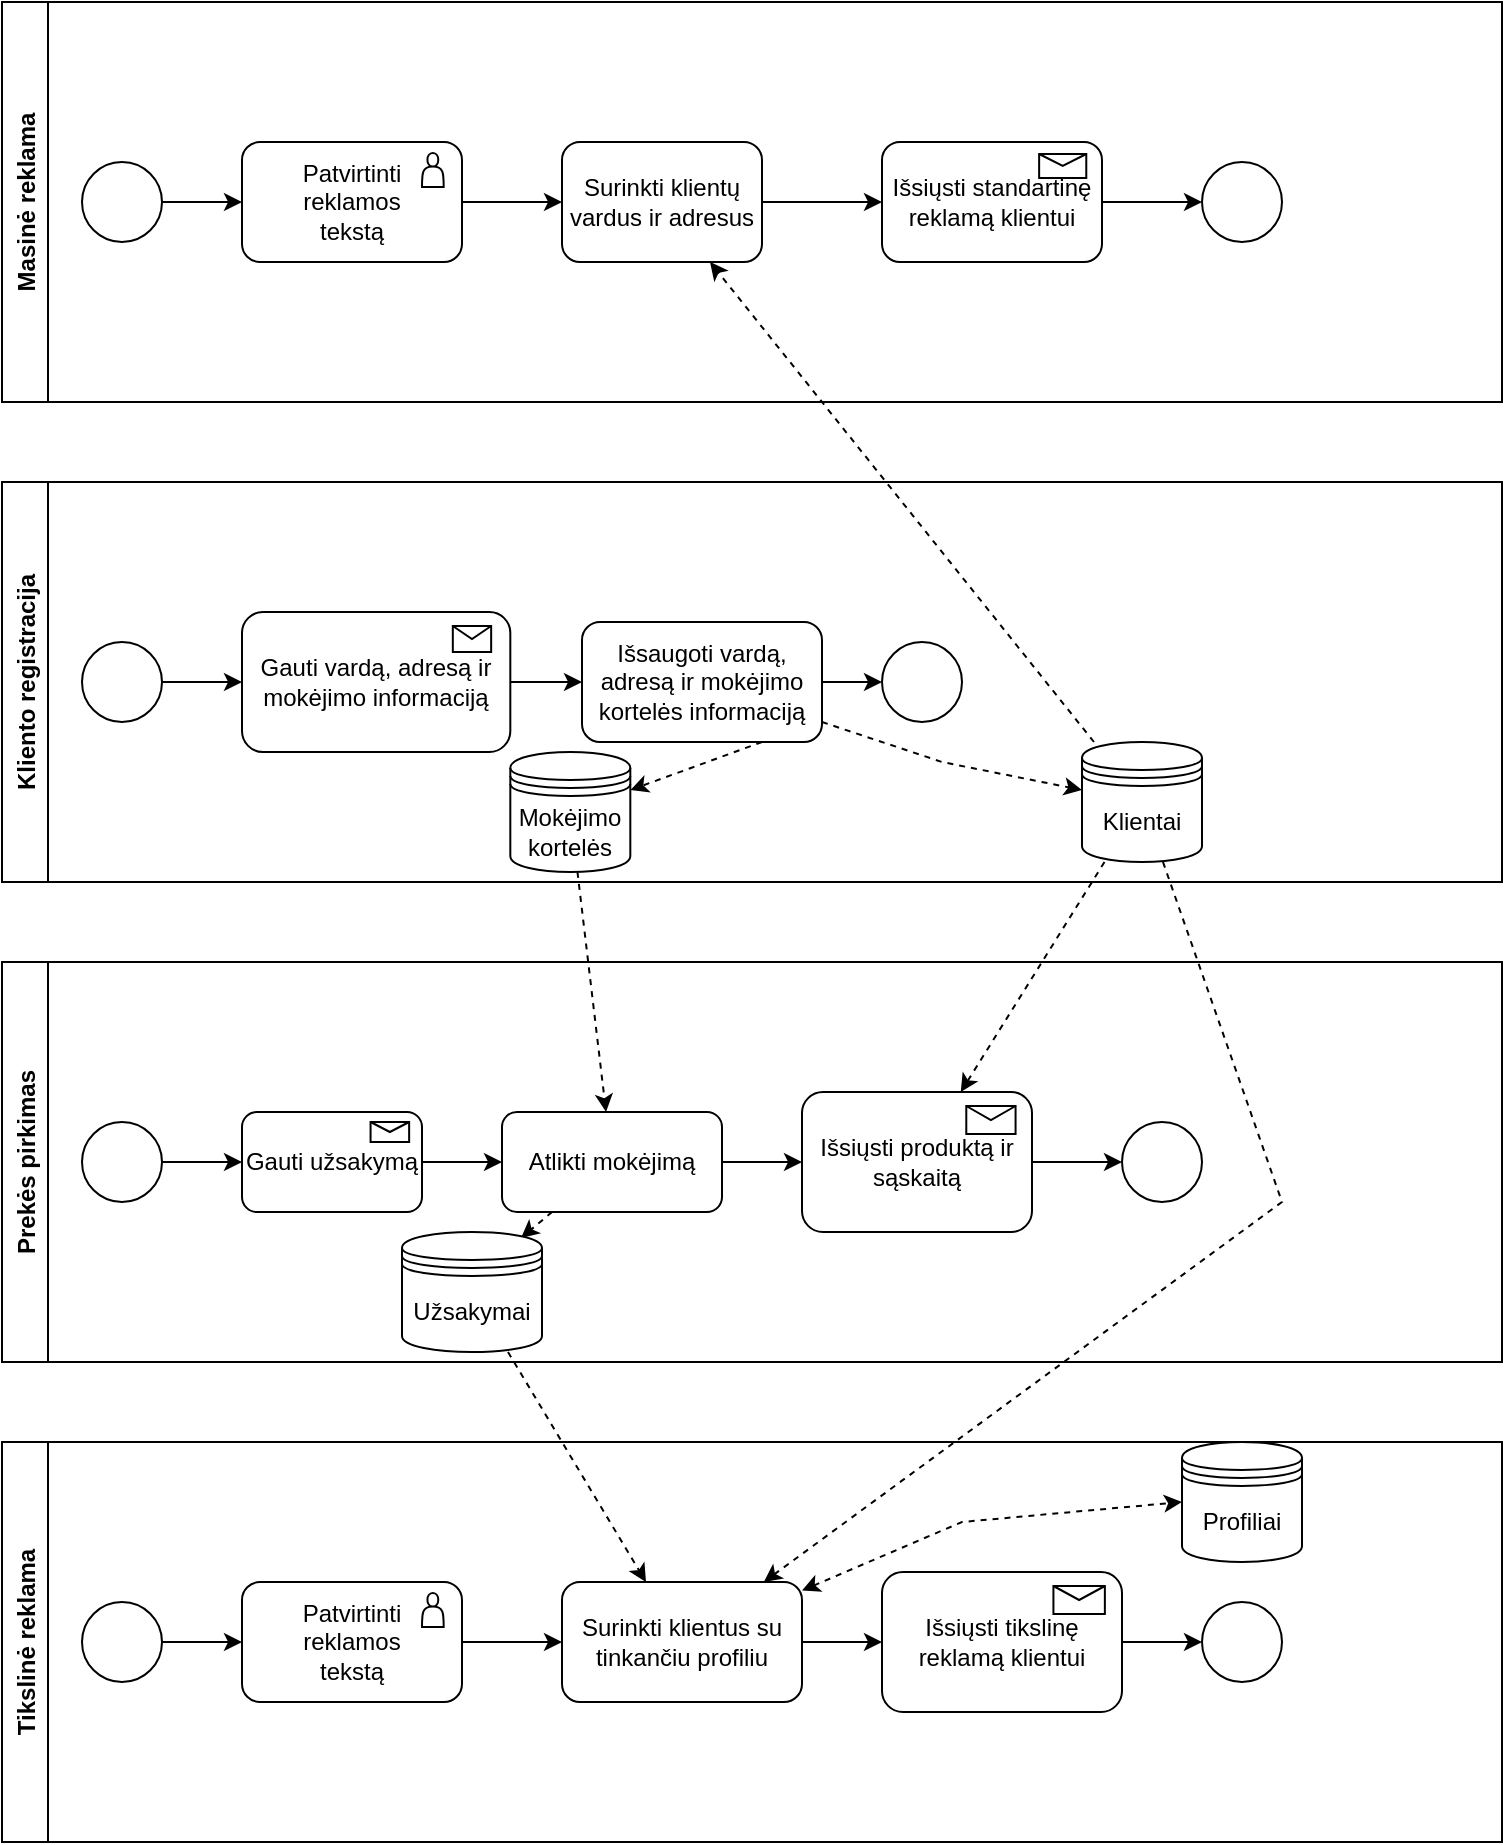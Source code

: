 <mxfile version="15.8.3" type="device"><diagram id="aukU-R9dFF7EcsHa72H1" name="Page-1"><mxGraphModel dx="1422" dy="774" grid="1" gridSize="10" guides="1" tooltips="1" connect="1" arrows="1" fold="1" page="1" pageScale="1" pageWidth="850" pageHeight="1100" math="0" shadow="0"><root><mxCell id="0"/><mxCell id="1" parent="0"/><mxCell id="aZJAlYK__8ABpG7Ray4E-1" value="Masinė reklama" style="swimlane;horizontal=0;" vertex="1" parent="1"><mxGeometry x="120" y="80" width="750" height="200" as="geometry"/></mxCell><mxCell id="aZJAlYK__8ABpG7Ray4E-44" style="edgeStyle=orthogonalEdgeStyle;rounded=0;orthogonalLoop=1;jettySize=auto;html=1;" edge="1" parent="aZJAlYK__8ABpG7Ray4E-1" source="aZJAlYK__8ABpG7Ray4E-5" target="aZJAlYK__8ABpG7Ray4E-9"><mxGeometry relative="1" as="geometry"/></mxCell><mxCell id="aZJAlYK__8ABpG7Ray4E-5" value="" style="ellipse;whiteSpace=wrap;html=1;" vertex="1" parent="aZJAlYK__8ABpG7Ray4E-1"><mxGeometry x="40" y="80" width="40" height="40" as="geometry"/></mxCell><mxCell id="aZJAlYK__8ABpG7Ray4E-11" value="" style="group" vertex="1" connectable="0" parent="aZJAlYK__8ABpG7Ray4E-1"><mxGeometry x="120" y="70" width="110" height="60" as="geometry"/></mxCell><mxCell id="aZJAlYK__8ABpG7Ray4E-9" value="Patvirtinti &lt;br&gt;reklamos&lt;br&gt;tekstą" style="rounded=1;whiteSpace=wrap;html=1;" vertex="1" parent="aZJAlYK__8ABpG7Ray4E-11"><mxGeometry width="110" height="60" as="geometry"/></mxCell><mxCell id="aZJAlYK__8ABpG7Ray4E-10" value="" style="shape=actor;whiteSpace=wrap;html=1;" vertex="1" parent="aZJAlYK__8ABpG7Ray4E-11"><mxGeometry x="90" y="5.45" width="10.84" height="17.05" as="geometry"/></mxCell><mxCell id="aZJAlYK__8ABpG7Ray4E-46" style="edgeStyle=orthogonalEdgeStyle;rounded=0;orthogonalLoop=1;jettySize=auto;html=1;entryX=0;entryY=0.5;entryDx=0;entryDy=0;" edge="1" parent="aZJAlYK__8ABpG7Ray4E-1" source="aZJAlYK__8ABpG7Ray4E-27" target="aZJAlYK__8ABpG7Ray4E-31"><mxGeometry relative="1" as="geometry"/></mxCell><mxCell id="aZJAlYK__8ABpG7Ray4E-27" value="Surinkti klientų vardus ir adresus" style="rounded=1;whiteSpace=wrap;html=1;" vertex="1" parent="aZJAlYK__8ABpG7Ray4E-1"><mxGeometry x="280" y="70" width="100" height="60" as="geometry"/></mxCell><mxCell id="aZJAlYK__8ABpG7Ray4E-33" value="" style="ellipse;whiteSpace=wrap;html=1;" vertex="1" parent="aZJAlYK__8ABpG7Ray4E-1"><mxGeometry x="600" y="80.0" width="40" height="40" as="geometry"/></mxCell><mxCell id="aZJAlYK__8ABpG7Ray4E-45" style="edgeStyle=orthogonalEdgeStyle;rounded=0;orthogonalLoop=1;jettySize=auto;html=1;" edge="1" parent="aZJAlYK__8ABpG7Ray4E-1" source="aZJAlYK__8ABpG7Ray4E-9" target="aZJAlYK__8ABpG7Ray4E-27"><mxGeometry relative="1" as="geometry"/></mxCell><mxCell id="aZJAlYK__8ABpG7Ray4E-29" value="" style="group" vertex="1" connectable="0" parent="aZJAlYK__8ABpG7Ray4E-1"><mxGeometry x="440" y="70" width="110" height="60" as="geometry"/></mxCell><mxCell id="aZJAlYK__8ABpG7Ray4E-30" value="" style="group" vertex="1" connectable="0" parent="aZJAlYK__8ABpG7Ray4E-29"><mxGeometry width="110" height="60" as="geometry"/></mxCell><mxCell id="aZJAlYK__8ABpG7Ray4E-31" value="Išsiųsti standartinę reklamą klientui" style="rounded=1;whiteSpace=wrap;html=1;" vertex="1" parent="aZJAlYK__8ABpG7Ray4E-30"><mxGeometry width="110" height="60" as="geometry"/></mxCell><mxCell id="aZJAlYK__8ABpG7Ray4E-32" value="" style="shape=message;html=1;whiteSpace=wrap;html=1;outlineConnect=0;" vertex="1" parent="aZJAlYK__8ABpG7Ray4E-30"><mxGeometry x="78.571" y="6.0" width="23.571" height="12.0" as="geometry"/></mxCell><mxCell id="aZJAlYK__8ABpG7Ray4E-47" style="edgeStyle=orthogonalEdgeStyle;rounded=0;orthogonalLoop=1;jettySize=auto;html=1;" edge="1" parent="aZJAlYK__8ABpG7Ray4E-1" source="aZJAlYK__8ABpG7Ray4E-31" target="aZJAlYK__8ABpG7Ray4E-33"><mxGeometry relative="1" as="geometry"/></mxCell><mxCell id="aZJAlYK__8ABpG7Ray4E-2" value="Kliento registracija" style="swimlane;horizontal=0;" vertex="1" parent="1"><mxGeometry x="120" y="320" width="750" height="200" as="geometry"/></mxCell><mxCell id="aZJAlYK__8ABpG7Ray4E-48" style="edgeStyle=orthogonalEdgeStyle;rounded=0;orthogonalLoop=1;jettySize=auto;html=1;" edge="1" parent="aZJAlYK__8ABpG7Ray4E-2" source="aZJAlYK__8ABpG7Ray4E-6" target="aZJAlYK__8ABpG7Ray4E-18"><mxGeometry relative="1" as="geometry"/></mxCell><mxCell id="aZJAlYK__8ABpG7Ray4E-6" value="" style="ellipse;whiteSpace=wrap;html=1;" vertex="1" parent="aZJAlYK__8ABpG7Ray4E-2"><mxGeometry x="40" y="80" width="40" height="40" as="geometry"/></mxCell><mxCell id="aZJAlYK__8ABpG7Ray4E-17" value="" style="group" vertex="1" connectable="0" parent="aZJAlYK__8ABpG7Ray4E-2"><mxGeometry x="120" y="65" width="134.16" height="70" as="geometry"/></mxCell><mxCell id="aZJAlYK__8ABpG7Ray4E-20" value="" style="group" vertex="1" connectable="0" parent="aZJAlYK__8ABpG7Ray4E-17"><mxGeometry width="134.16" height="70" as="geometry"/></mxCell><mxCell id="aZJAlYK__8ABpG7Ray4E-18" value="Gauti vardą, adresą ir mokėjimo informaciją" style="rounded=1;whiteSpace=wrap;html=1;" vertex="1" parent="aZJAlYK__8ABpG7Ray4E-20"><mxGeometry width="134.16" height="70" as="geometry"/></mxCell><mxCell id="aZJAlYK__8ABpG7Ray4E-16" value="" style="shape=message;html=1;whiteSpace=wrap;html=1;outlineConnect=0;" vertex="1" parent="aZJAlYK__8ABpG7Ray4E-20"><mxGeometry x="105.41" y="7" width="19.17" height="13" as="geometry"/></mxCell><mxCell id="aZJAlYK__8ABpG7Ray4E-51" style="edgeStyle=orthogonalEdgeStyle;rounded=0;orthogonalLoop=1;jettySize=auto;html=1;" edge="1" parent="aZJAlYK__8ABpG7Ray4E-2" source="aZJAlYK__8ABpG7Ray4E-26" target="aZJAlYK__8ABpG7Ray4E-50"><mxGeometry relative="1" as="geometry"/></mxCell><mxCell id="aZJAlYK__8ABpG7Ray4E-70" style="edgeStyle=none;rounded=0;orthogonalLoop=1;jettySize=auto;html=1;dashed=1;" edge="1" parent="aZJAlYK__8ABpG7Ray4E-2" source="aZJAlYK__8ABpG7Ray4E-26" target="aZJAlYK__8ABpG7Ray4E-65"><mxGeometry relative="1" as="geometry"><Array as="points"><mxPoint x="470" y="140"/></Array></mxGeometry></mxCell><mxCell id="aZJAlYK__8ABpG7Ray4E-74" style="edgeStyle=none;rounded=0;orthogonalLoop=1;jettySize=auto;html=1;dashed=1;exitX=0.75;exitY=1;exitDx=0;exitDy=0;" edge="1" parent="aZJAlYK__8ABpG7Ray4E-2" source="aZJAlYK__8ABpG7Ray4E-26" target="aZJAlYK__8ABpG7Ray4E-66"><mxGeometry relative="1" as="geometry"><mxPoint x="340" y="150" as="sourcePoint"/></mxGeometry></mxCell><mxCell id="aZJAlYK__8ABpG7Ray4E-26" value="Išsaugoti vardą, adresą ir mokėjimo kortelės informaciją" style="rounded=1;whiteSpace=wrap;html=1;" vertex="1" parent="aZJAlYK__8ABpG7Ray4E-2"><mxGeometry x="290" y="70" width="120" height="60" as="geometry"/></mxCell><mxCell id="aZJAlYK__8ABpG7Ray4E-49" style="edgeStyle=orthogonalEdgeStyle;rounded=0;orthogonalLoop=1;jettySize=auto;html=1;" edge="1" parent="aZJAlYK__8ABpG7Ray4E-2" source="aZJAlYK__8ABpG7Ray4E-18" target="aZJAlYK__8ABpG7Ray4E-26"><mxGeometry relative="1" as="geometry"/></mxCell><mxCell id="aZJAlYK__8ABpG7Ray4E-50" value="" style="ellipse;whiteSpace=wrap;html=1;" vertex="1" parent="aZJAlYK__8ABpG7Ray4E-2"><mxGeometry x="440" y="80" width="40" height="40" as="geometry"/></mxCell><mxCell id="aZJAlYK__8ABpG7Ray4E-66" value="Mokėjimo kortelės" style="shape=datastore;whiteSpace=wrap;html=1;" vertex="1" parent="aZJAlYK__8ABpG7Ray4E-2"><mxGeometry x="254.16" y="135" width="60" height="60" as="geometry"/></mxCell><mxCell id="aZJAlYK__8ABpG7Ray4E-65" value="Klientai" style="shape=datastore;whiteSpace=wrap;html=1;" vertex="1" parent="aZJAlYK__8ABpG7Ray4E-2"><mxGeometry x="540" y="130" width="60" height="60" as="geometry"/></mxCell><mxCell id="aZJAlYK__8ABpG7Ray4E-3" value="Prekės pirkimas" style="swimlane;horizontal=0;" vertex="1" parent="1"><mxGeometry x="120" y="560" width="750" height="200" as="geometry"/></mxCell><mxCell id="aZJAlYK__8ABpG7Ray4E-52" style="edgeStyle=orthogonalEdgeStyle;rounded=0;orthogonalLoop=1;jettySize=auto;html=1;" edge="1" parent="aZJAlYK__8ABpG7Ray4E-3" source="aZJAlYK__8ABpG7Ray4E-7" target="aZJAlYK__8ABpG7Ray4E-23"><mxGeometry relative="1" as="geometry"/></mxCell><mxCell id="aZJAlYK__8ABpG7Ray4E-7" value="" style="ellipse;whiteSpace=wrap;html=1;" vertex="1" parent="aZJAlYK__8ABpG7Ray4E-3"><mxGeometry x="40" y="80" width="40" height="40" as="geometry"/></mxCell><mxCell id="aZJAlYK__8ABpG7Ray4E-54" style="edgeStyle=orthogonalEdgeStyle;rounded=0;orthogonalLoop=1;jettySize=auto;html=1;" edge="1" parent="aZJAlYK__8ABpG7Ray4E-3" source="aZJAlYK__8ABpG7Ray4E-25" target="aZJAlYK__8ABpG7Ray4E-36"><mxGeometry relative="1" as="geometry"/></mxCell><mxCell id="aZJAlYK__8ABpG7Ray4E-76" style="edgeStyle=none;rounded=0;orthogonalLoop=1;jettySize=auto;html=1;dashed=1;entryX=0.85;entryY=0.05;entryDx=0;entryDy=0;entryPerimeter=0;" edge="1" parent="aZJAlYK__8ABpG7Ray4E-3" source="aZJAlYK__8ABpG7Ray4E-25" target="aZJAlYK__8ABpG7Ray4E-67"><mxGeometry relative="1" as="geometry"/></mxCell><mxCell id="aZJAlYK__8ABpG7Ray4E-25" value="Atlikti mokėjimą" style="rounded=1;whiteSpace=wrap;html=1;" vertex="1" parent="aZJAlYK__8ABpG7Ray4E-3"><mxGeometry x="250" y="75" width="110" height="50" as="geometry"/></mxCell><mxCell id="aZJAlYK__8ABpG7Ray4E-21" value="" style="group" vertex="1" connectable="0" parent="aZJAlYK__8ABpG7Ray4E-3"><mxGeometry x="120" y="75" width="90" height="50" as="geometry"/></mxCell><mxCell id="aZJAlYK__8ABpG7Ray4E-22" value="" style="group" vertex="1" connectable="0" parent="aZJAlYK__8ABpG7Ray4E-21"><mxGeometry width="90" height="50" as="geometry"/></mxCell><mxCell id="aZJAlYK__8ABpG7Ray4E-23" value="Gauti užsakymą" style="rounded=1;whiteSpace=wrap;html=1;" vertex="1" parent="aZJAlYK__8ABpG7Ray4E-22"><mxGeometry width="90" height="50" as="geometry"/></mxCell><mxCell id="aZJAlYK__8ABpG7Ray4E-24" value="" style="shape=message;html=1;whiteSpace=wrap;html=1;outlineConnect=0;" vertex="1" parent="aZJAlYK__8ABpG7Ray4E-22"><mxGeometry x="64.286" y="5" width="19.286" height="10" as="geometry"/></mxCell><mxCell id="aZJAlYK__8ABpG7Ray4E-53" style="edgeStyle=orthogonalEdgeStyle;rounded=0;orthogonalLoop=1;jettySize=auto;html=1;entryX=0;entryY=0.5;entryDx=0;entryDy=0;" edge="1" parent="aZJAlYK__8ABpG7Ray4E-3" source="aZJAlYK__8ABpG7Ray4E-23" target="aZJAlYK__8ABpG7Ray4E-25"><mxGeometry relative="1" as="geometry"/></mxCell><mxCell id="aZJAlYK__8ABpG7Ray4E-35" value="" style="group" vertex="1" connectable="0" parent="aZJAlYK__8ABpG7Ray4E-3"><mxGeometry x="400" y="65" width="115" height="70" as="geometry"/></mxCell><mxCell id="aZJAlYK__8ABpG7Ray4E-36" value="Išsiųsti produktą ir sąskaitą" style="rounded=1;whiteSpace=wrap;html=1;" vertex="1" parent="aZJAlYK__8ABpG7Ray4E-35"><mxGeometry width="115" height="70" as="geometry"/></mxCell><mxCell id="aZJAlYK__8ABpG7Ray4E-37" value="" style="shape=message;html=1;whiteSpace=wrap;html=1;outlineConnect=0;" vertex="1" parent="aZJAlYK__8ABpG7Ray4E-35"><mxGeometry x="82.143" y="7" width="24.643" height="14" as="geometry"/></mxCell><mxCell id="aZJAlYK__8ABpG7Ray4E-55" value="" style="ellipse;whiteSpace=wrap;html=1;" vertex="1" parent="aZJAlYK__8ABpG7Ray4E-3"><mxGeometry x="560" y="80" width="40" height="40" as="geometry"/></mxCell><mxCell id="aZJAlYK__8ABpG7Ray4E-56" style="edgeStyle=orthogonalEdgeStyle;rounded=0;orthogonalLoop=1;jettySize=auto;html=1;" edge="1" parent="aZJAlYK__8ABpG7Ray4E-3" source="aZJAlYK__8ABpG7Ray4E-36" target="aZJAlYK__8ABpG7Ray4E-55"><mxGeometry relative="1" as="geometry"/></mxCell><mxCell id="aZJAlYK__8ABpG7Ray4E-67" value="Užsakymai" style="shape=datastore;whiteSpace=wrap;html=1;" vertex="1" parent="aZJAlYK__8ABpG7Ray4E-3"><mxGeometry x="200" y="135" width="70" height="60" as="geometry"/></mxCell><mxCell id="aZJAlYK__8ABpG7Ray4E-4" value="Tikslinė reklama" style="swimlane;horizontal=0;" vertex="1" parent="1"><mxGeometry x="120" y="800" width="750" height="200" as="geometry"/></mxCell><mxCell id="aZJAlYK__8ABpG7Ray4E-60" style="edgeStyle=orthogonalEdgeStyle;rounded=0;orthogonalLoop=1;jettySize=auto;html=1;" edge="1" parent="aZJAlYK__8ABpG7Ray4E-4" source="aZJAlYK__8ABpG7Ray4E-8" target="aZJAlYK__8ABpG7Ray4E-58"><mxGeometry relative="1" as="geometry"/></mxCell><mxCell id="aZJAlYK__8ABpG7Ray4E-8" value="" style="ellipse;whiteSpace=wrap;html=1;" vertex="1" parent="aZJAlYK__8ABpG7Ray4E-4"><mxGeometry x="40" y="80" width="40" height="40" as="geometry"/></mxCell><mxCell id="aZJAlYK__8ABpG7Ray4E-62" style="edgeStyle=orthogonalEdgeStyle;rounded=0;orthogonalLoop=1;jettySize=auto;html=1;" edge="1" parent="aZJAlYK__8ABpG7Ray4E-4" source="aZJAlYK__8ABpG7Ray4E-38" target="aZJAlYK__8ABpG7Ray4E-42"><mxGeometry relative="1" as="geometry"/></mxCell><mxCell id="aZJAlYK__8ABpG7Ray4E-78" style="edgeStyle=none;rounded=0;orthogonalLoop=1;jettySize=auto;html=1;entryX=0;entryY=0.5;entryDx=0;entryDy=0;dashed=1;startArrow=classic;startFill=1;" edge="1" parent="aZJAlYK__8ABpG7Ray4E-4" source="aZJAlYK__8ABpG7Ray4E-38" target="aZJAlYK__8ABpG7Ray4E-68"><mxGeometry relative="1" as="geometry"><Array as="points"><mxPoint x="480" y="40"/></Array></mxGeometry></mxCell><mxCell id="aZJAlYK__8ABpG7Ray4E-38" value="Surinkti klientus su tinkančiu profiliu" style="rounded=1;whiteSpace=wrap;html=1;" vertex="1" parent="aZJAlYK__8ABpG7Ray4E-4"><mxGeometry x="280" y="70" width="120" height="60" as="geometry"/></mxCell><mxCell id="aZJAlYK__8ABpG7Ray4E-40" value="" style="group" vertex="1" connectable="0" parent="aZJAlYK__8ABpG7Ray4E-4"><mxGeometry x="440" y="65" width="120" height="70" as="geometry"/></mxCell><mxCell id="aZJAlYK__8ABpG7Ray4E-41" value="" style="group" vertex="1" connectable="0" parent="aZJAlYK__8ABpG7Ray4E-40"><mxGeometry width="120" height="70" as="geometry"/></mxCell><mxCell id="aZJAlYK__8ABpG7Ray4E-42" value="Išsiųsti tikslinę reklamą klientui" style="rounded=1;whiteSpace=wrap;html=1;" vertex="1" parent="aZJAlYK__8ABpG7Ray4E-41"><mxGeometry width="120" height="70" as="geometry"/></mxCell><mxCell id="aZJAlYK__8ABpG7Ray4E-43" value="" style="shape=message;html=1;whiteSpace=wrap;html=1;outlineConnect=0;" vertex="1" parent="aZJAlYK__8ABpG7Ray4E-41"><mxGeometry x="85.714" y="7" width="25.714" height="14" as="geometry"/></mxCell><mxCell id="aZJAlYK__8ABpG7Ray4E-57" value="" style="group" vertex="1" connectable="0" parent="aZJAlYK__8ABpG7Ray4E-4"><mxGeometry x="120" y="70" width="110" height="60" as="geometry"/></mxCell><mxCell id="aZJAlYK__8ABpG7Ray4E-58" value="Patvirtinti &lt;br&gt;reklamos&lt;br&gt;tekstą" style="rounded=1;whiteSpace=wrap;html=1;" vertex="1" parent="aZJAlYK__8ABpG7Ray4E-57"><mxGeometry width="110" height="60" as="geometry"/></mxCell><mxCell id="aZJAlYK__8ABpG7Ray4E-59" value="" style="shape=actor;whiteSpace=wrap;html=1;" vertex="1" parent="aZJAlYK__8ABpG7Ray4E-57"><mxGeometry x="90" y="5.45" width="10.84" height="17.05" as="geometry"/></mxCell><mxCell id="aZJAlYK__8ABpG7Ray4E-61" style="edgeStyle=orthogonalEdgeStyle;rounded=0;orthogonalLoop=1;jettySize=auto;html=1;" edge="1" parent="aZJAlYK__8ABpG7Ray4E-4" source="aZJAlYK__8ABpG7Ray4E-58" target="aZJAlYK__8ABpG7Ray4E-38"><mxGeometry relative="1" as="geometry"/></mxCell><mxCell id="aZJAlYK__8ABpG7Ray4E-63" value="" style="ellipse;whiteSpace=wrap;html=1;" vertex="1" parent="aZJAlYK__8ABpG7Ray4E-4"><mxGeometry x="600" y="80" width="40" height="40" as="geometry"/></mxCell><mxCell id="aZJAlYK__8ABpG7Ray4E-64" style="edgeStyle=orthogonalEdgeStyle;rounded=0;orthogonalLoop=1;jettySize=auto;html=1;" edge="1" parent="aZJAlYK__8ABpG7Ray4E-4" source="aZJAlYK__8ABpG7Ray4E-42" target="aZJAlYK__8ABpG7Ray4E-63"><mxGeometry relative="1" as="geometry"/></mxCell><mxCell id="aZJAlYK__8ABpG7Ray4E-68" value="Profiliai" style="shape=datastore;whiteSpace=wrap;html=1;" vertex="1" parent="aZJAlYK__8ABpG7Ray4E-4"><mxGeometry x="590" width="60" height="60" as="geometry"/></mxCell><mxCell id="aZJAlYK__8ABpG7Ray4E-71" style="edgeStyle=none;rounded=0;orthogonalLoop=1;jettySize=auto;html=1;dashed=1;" edge="1" parent="1" source="aZJAlYK__8ABpG7Ray4E-65" target="aZJAlYK__8ABpG7Ray4E-27"><mxGeometry relative="1" as="geometry"/></mxCell><mxCell id="aZJAlYK__8ABpG7Ray4E-72" style="edgeStyle=none;rounded=0;orthogonalLoop=1;jettySize=auto;html=1;dashed=1;" edge="1" parent="1" source="aZJAlYK__8ABpG7Ray4E-65" target="aZJAlYK__8ABpG7Ray4E-36"><mxGeometry relative="1" as="geometry"/></mxCell><mxCell id="aZJAlYK__8ABpG7Ray4E-73" style="edgeStyle=none;rounded=0;orthogonalLoop=1;jettySize=auto;html=1;dashed=1;" edge="1" parent="1" source="aZJAlYK__8ABpG7Ray4E-65" target="aZJAlYK__8ABpG7Ray4E-38"><mxGeometry relative="1" as="geometry"><Array as="points"><mxPoint x="760" y="680"/></Array></mxGeometry></mxCell><mxCell id="aZJAlYK__8ABpG7Ray4E-75" style="edgeStyle=none;rounded=0;orthogonalLoop=1;jettySize=auto;html=1;dashed=1;" edge="1" parent="1" source="aZJAlYK__8ABpG7Ray4E-66" target="aZJAlYK__8ABpG7Ray4E-25"><mxGeometry relative="1" as="geometry"/></mxCell><mxCell id="aZJAlYK__8ABpG7Ray4E-77" style="edgeStyle=none;rounded=0;orthogonalLoop=1;jettySize=auto;html=1;dashed=1;" edge="1" parent="1" source="aZJAlYK__8ABpG7Ray4E-67" target="aZJAlYK__8ABpG7Ray4E-38"><mxGeometry relative="1" as="geometry"/></mxCell></root></mxGraphModel></diagram></mxfile>